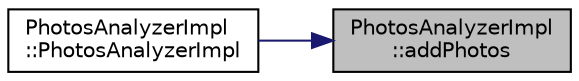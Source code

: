 digraph "PhotosAnalyzerImpl::addPhotos"
{
 // LATEX_PDF_SIZE
  edge [fontname="Helvetica",fontsize="10",labelfontname="Helvetica",labelfontsize="10"];
  node [fontname="Helvetica",fontsize="10",shape=record];
  rankdir="RL";
  Node1 [label="PhotosAnalyzerImpl\l::addPhotos",height=0.2,width=0.4,color="black", fillcolor="grey75", style="filled", fontcolor="black",tooltip=" "];
  Node1 -> Node2 [dir="back",color="midnightblue",fontsize="10",style="solid",fontname="Helvetica"];
  Node2 [label="PhotosAnalyzerImpl\l::PhotosAnalyzerImpl",height=0.2,width=0.4,color="black", fillcolor="white", style="filled",URL="$class_photos_analyzer_impl.html#a6e3e7a3cbef37ad4d8f2ad872d8c06a5",tooltip=" "];
}
